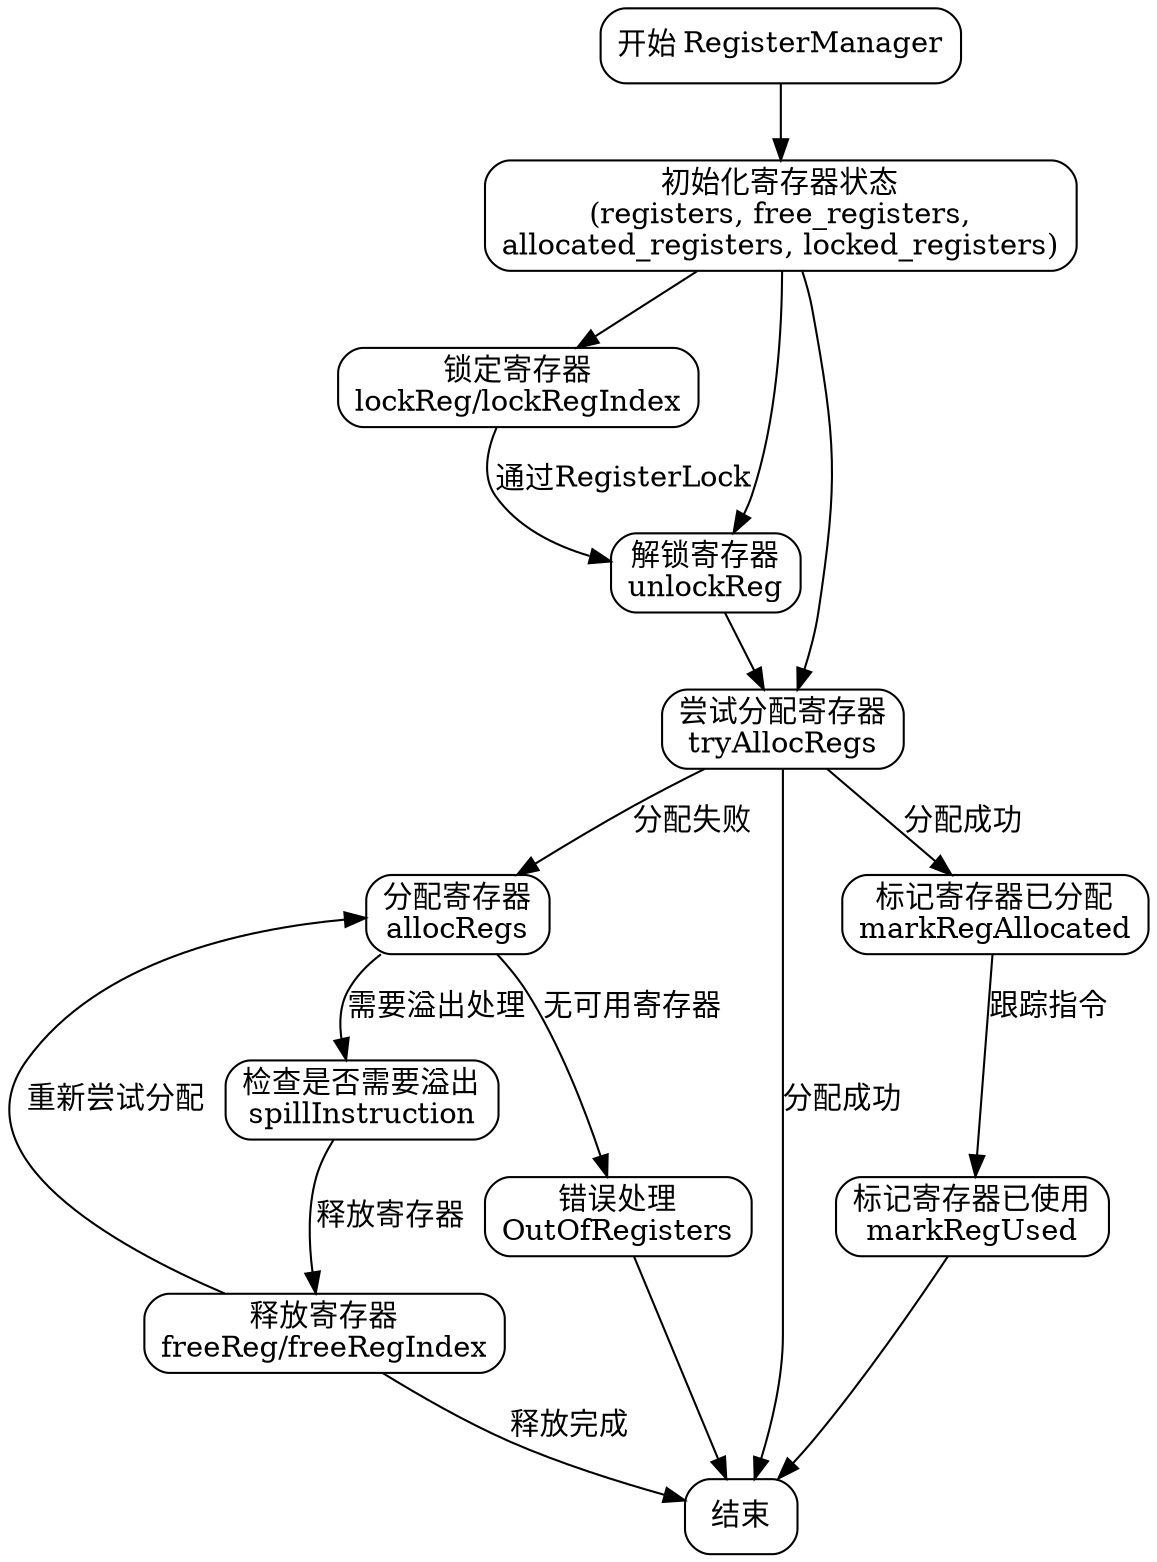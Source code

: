 
digraph RegisterManager {
    node [shape=rectangle, style=rounded];

    start [label="开始 RegisterManager"];
    init [label="初始化寄存器状态\n(registers, free_registers,\nallocated_registers, locked_registers)"];
    lock_reg [label="锁定寄存器\nlockReg/lockRegIndex"];
    unlock_reg [label="解锁寄存器\nunlockReg"];
    try_alloc_regs [label="尝试分配寄存器\ntryAllocRegs"];
    alloc_regs [label="分配寄存器\nallocRegs"];
    spill_check [label="检查是否需要溢出\nspillInstruction"];
    free_reg [label="释放寄存器\nfreeReg/freeRegIndex"];
    error_handling [label="错误处理\nOutOfRegisters"];
    end [label="结束"];

    start -> init;
    init -> lock_reg;
    init -> unlock_reg;
    init -> try_alloc_regs;

    lock_reg -> unlock_reg [label="通过RegisterLock"];
    unlock_reg -> try_alloc_regs;

    try_alloc_regs -> alloc_regs [label="分配失败"];
    try_alloc_regs -> end [label="分配成功"];

    alloc_regs -> spill_check [label="需要溢出处理"];
    spill_check -> free_reg [label="释放寄存器"];
    free_reg -> alloc_regs [label="重新尝试分配"];
    alloc_regs -> error_handling [label="无可用寄存器"];
    error_handling -> end;

    try_alloc_regs -> mark_allocated [label="分配成功"];
    mark_allocated [label="标记寄存器已分配\nmarkRegAllocated"];
    mark_allocated -> mark_used [label="跟踪指令"];
    mark_used [label="标记寄存器已使用\nmarkRegUsed"];
    mark_used -> end;

    free_reg -> end [label="释放完成"];
}
